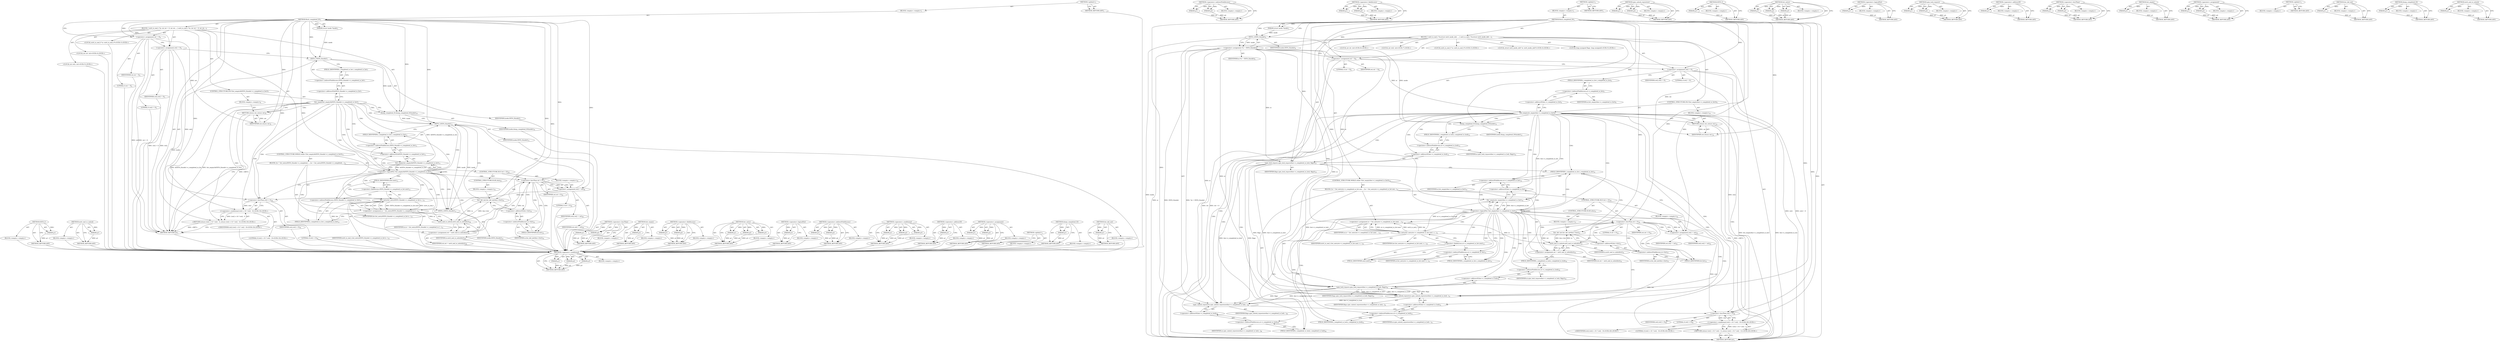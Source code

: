 digraph "ext4_end_io_nolock" {
vulnerable_117 [label=<(METHOD,EXT4_I)>];
vulnerable_118 [label=<(PARAM,p1)>];
vulnerable_119 [label=<(BLOCK,&lt;empty&gt;,&lt;empty&gt;)>];
vulnerable_120 [label=<(METHOD_RETURN,ANY)>];
vulnerable_140 [label=<(METHOD,ext4_end_io_nolock)>];
vulnerable_141 [label=<(PARAM,p1)>];
vulnerable_142 [label=<(BLOCK,&lt;empty&gt;,&lt;empty&gt;)>];
vulnerable_143 [label=<(METHOD_RETURN,ANY)>];
vulnerable_6 [label=<(METHOD,&lt;global&gt;)<SUB>1</SUB>>];
vulnerable_7 [label=<(BLOCK,&lt;empty&gt;,&lt;empty&gt;)<SUB>1</SUB>>];
vulnerable_8 [label=<(METHOD,flush_completed_IO)<SUB>1</SUB>>];
vulnerable_9 [label=<(PARAM,struct inode *inode)<SUB>1</SUB>>];
vulnerable_10 [label=<(BLOCK,{
 	ext4_io_end_t *io;
 	int ret = 0;
 	int ret...,{
 	ext4_io_end_t *io;
 	int ret = 0;
 	int ret...)<SUB>2</SUB>>];
vulnerable_11 [label="<(LOCAL,ext4_io_end_t* io: ext4_io_end_t*)<SUB>3</SUB>>"];
vulnerable_12 [label="<(LOCAL,int ret: int)<SUB>4</SUB>>"];
vulnerable_13 [label=<(&lt;operator&gt;.assignment,ret = 0)<SUB>4</SUB>>];
vulnerable_14 [label=<(IDENTIFIER,ret,ret = 0)<SUB>4</SUB>>];
vulnerable_15 [label=<(LITERAL,0,ret = 0)<SUB>4</SUB>>];
vulnerable_16 [label="<(LOCAL,int ret2: int)<SUB>5</SUB>>"];
vulnerable_17 [label=<(&lt;operator&gt;.assignment,ret2 = 0)<SUB>5</SUB>>];
vulnerable_18 [label=<(IDENTIFIER,ret2,ret2 = 0)<SUB>5</SUB>>];
vulnerable_19 [label=<(LITERAL,0,ret2 = 0)<SUB>5</SUB>>];
vulnerable_20 [label=<(CONTROL_STRUCTURE,IF,if (list_empty(&amp;EXT4_I(inode)-&gt;i_completed_io_list)))<SUB>7</SUB>>];
vulnerable_21 [label=<(list_empty,list_empty(&amp;EXT4_I(inode)-&gt;i_completed_io_list))<SUB>7</SUB>>];
vulnerable_22 [label=<(&lt;operator&gt;.addressOf,&amp;EXT4_I(inode)-&gt;i_completed_io_list)<SUB>7</SUB>>];
vulnerable_23 [label=<(&lt;operator&gt;.indirectFieldAccess,EXT4_I(inode)-&gt;i_completed_io_list)<SUB>7</SUB>>];
vulnerable_24 [label=<(EXT4_I,EXT4_I(inode))<SUB>7</SUB>>];
vulnerable_25 [label=<(IDENTIFIER,inode,EXT4_I(inode))<SUB>7</SUB>>];
vulnerable_26 [label=<(FIELD_IDENTIFIER,i_completed_io_list,i_completed_io_list)<SUB>7</SUB>>];
vulnerable_27 [label=<(BLOCK,&lt;empty&gt;,&lt;empty&gt;)<SUB>8</SUB>>];
vulnerable_28 [label=<(RETURN,return ret;,return ret;)<SUB>8</SUB>>];
vulnerable_29 [label=<(IDENTIFIER,ret,return ret;)<SUB>8</SUB>>];
vulnerable_30 [label=<(dump_completed_IO,dump_completed_IO(inode))<SUB>10</SUB>>];
vulnerable_31 [label=<(IDENTIFIER,inode,dump_completed_IO(inode))<SUB>10</SUB>>];
vulnerable_32 [label=<(CONTROL_STRUCTURE,WHILE,while (!list_empty(&amp;EXT4_I(inode)-&gt;i_completed_io_list)))<SUB>11</SUB>>];
vulnerable_33 [label=<(&lt;operator&gt;.logicalNot,!list_empty(&amp;EXT4_I(inode)-&gt;i_completed_io_list))<SUB>11</SUB>>];
vulnerable_34 [label=<(list_empty,list_empty(&amp;EXT4_I(inode)-&gt;i_completed_io_list))<SUB>11</SUB>>];
vulnerable_35 [label=<(&lt;operator&gt;.addressOf,&amp;EXT4_I(inode)-&gt;i_completed_io_list)<SUB>11</SUB>>];
vulnerable_36 [label=<(&lt;operator&gt;.indirectFieldAccess,EXT4_I(inode)-&gt;i_completed_io_list)<SUB>11</SUB>>];
vulnerable_37 [label=<(EXT4_I,EXT4_I(inode))<SUB>11</SUB>>];
vulnerable_38 [label=<(IDENTIFIER,inode,EXT4_I(inode))<SUB>11</SUB>>];
vulnerable_39 [label=<(FIELD_IDENTIFIER,i_completed_io_list,i_completed_io_list)<SUB>11</SUB>>];
vulnerable_40 [label=<(BLOCK,{
		io = list_entry(EXT4_I(inode)-&gt;i_completed_...,{
		io = list_entry(EXT4_I(inode)-&gt;i_completed_...)<SUB>11</SUB>>];
vulnerable_41 [label=<(&lt;operator&gt;.assignment,io = list_entry(EXT4_I(inode)-&gt;i_completed_io_l...)<SUB>12</SUB>>];
vulnerable_42 [label=<(IDENTIFIER,io,io = list_entry(EXT4_I(inode)-&gt;i_completed_io_l...)<SUB>12</SUB>>];
vulnerable_43 [label=<(list_entry,list_entry(EXT4_I(inode)-&gt;i_completed_io_list.n...)<SUB>12</SUB>>];
vulnerable_44 [label=<(&lt;operator&gt;.fieldAccess,EXT4_I(inode)-&gt;i_completed_io_list.next)<SUB>12</SUB>>];
vulnerable_45 [label=<(&lt;operator&gt;.indirectFieldAccess,EXT4_I(inode)-&gt;i_completed_io_list)<SUB>12</SUB>>];
vulnerable_46 [label=<(EXT4_I,EXT4_I(inode))<SUB>12</SUB>>];
vulnerable_47 [label=<(IDENTIFIER,inode,EXT4_I(inode))<SUB>12</SUB>>];
vulnerable_48 [label=<(FIELD_IDENTIFIER,i_completed_io_list,i_completed_io_list)<SUB>12</SUB>>];
vulnerable_49 [label=<(FIELD_IDENTIFIER,next,next)<SUB>12</SUB>>];
vulnerable_50 [label=<(IDENTIFIER,ext4_io_end_t,list_entry(EXT4_I(inode)-&gt;i_completed_io_list.n...)<SUB>13</SUB>>];
vulnerable_51 [label=<(IDENTIFIER,list,list_entry(EXT4_I(inode)-&gt;i_completed_io_list.n...)<SUB>13</SUB>>];
vulnerable_52 [label=<(&lt;operator&gt;.assignment,ret = ext4_end_io_nolock(io))<SUB>28</SUB>>];
vulnerable_53 [label=<(IDENTIFIER,ret,ret = ext4_end_io_nolock(io))<SUB>28</SUB>>];
vulnerable_54 [label=<(ext4_end_io_nolock,ext4_end_io_nolock(io))<SUB>28</SUB>>];
vulnerable_55 [label=<(IDENTIFIER,io,ext4_end_io_nolock(io))<SUB>28</SUB>>];
vulnerable_56 [label=<(CONTROL_STRUCTURE,IF,if (ret &lt; 0))<SUB>29</SUB>>];
vulnerable_57 [label=<(&lt;operator&gt;.lessThan,ret &lt; 0)<SUB>29</SUB>>];
vulnerable_58 [label=<(IDENTIFIER,ret,ret &lt; 0)<SUB>29</SUB>>];
vulnerable_59 [label=<(LITERAL,0,ret &lt; 0)<SUB>29</SUB>>];
vulnerable_60 [label=<(BLOCK,&lt;empty&gt;,&lt;empty&gt;)<SUB>30</SUB>>];
vulnerable_61 [label=<(&lt;operator&gt;.assignment,ret2 = ret)<SUB>30</SUB>>];
vulnerable_62 [label=<(IDENTIFIER,ret2,ret2 = ret)<SUB>30</SUB>>];
vulnerable_63 [label=<(IDENTIFIER,ret,ret2 = ret)<SUB>30</SUB>>];
vulnerable_64 [label=<(CONTROL_STRUCTURE,ELSE,else)<SUB>32</SUB>>];
vulnerable_65 [label=<(BLOCK,&lt;empty&gt;,&lt;empty&gt;)<SUB>32</SUB>>];
vulnerable_66 [label=<(list_del_init,list_del_init(&amp;io-&gt;list))<SUB>32</SUB>>];
vulnerable_67 [label=<(&lt;operator&gt;.addressOf,&amp;io-&gt;list)<SUB>32</SUB>>];
vulnerable_68 [label=<(&lt;operator&gt;.indirectFieldAccess,io-&gt;list)<SUB>32</SUB>>];
vulnerable_69 [label=<(IDENTIFIER,io,list_del_init(&amp;io-&gt;list))<SUB>32</SUB>>];
vulnerable_70 [label=<(FIELD_IDENTIFIER,list,list)<SUB>32</SUB>>];
vulnerable_71 [label="<(RETURN,return (ret2 &lt; 0) ? ret2 : 0;,return (ret2 &lt; 0) ? ret2 : 0;)<SUB>34</SUB>>"];
vulnerable_72 [label="<(&lt;operator&gt;.conditional,(ret2 &lt; 0) ? ret2 : 0)<SUB>34</SUB>>"];
vulnerable_73 [label=<(&lt;operator&gt;.lessThan,ret2 &lt; 0)<SUB>34</SUB>>];
vulnerable_74 [label=<(IDENTIFIER,ret2,ret2 &lt; 0)<SUB>34</SUB>>];
vulnerable_75 [label=<(LITERAL,0,ret2 &lt; 0)<SUB>34</SUB>>];
vulnerable_76 [label="<(IDENTIFIER,ret2,(ret2 &lt; 0) ? ret2 : 0)<SUB>34</SUB>>"];
vulnerable_77 [label="<(LITERAL,0,(ret2 &lt; 0) ? ret2 : 0)<SUB>34</SUB>>"];
vulnerable_78 [label=<(METHOD_RETURN,int)<SUB>1</SUB>>];
vulnerable_80 [label=<(METHOD_RETURN,ANY)<SUB>1</SUB>>];
vulnerable_144 [label=<(METHOD,&lt;operator&gt;.lessThan)>];
vulnerable_145 [label=<(PARAM,p1)>];
vulnerable_146 [label=<(PARAM,p2)>];
vulnerable_147 [label=<(BLOCK,&lt;empty&gt;,&lt;empty&gt;)>];
vulnerable_148 [label=<(METHOD_RETURN,ANY)>];
vulnerable_104 [label=<(METHOD,list_empty)>];
vulnerable_105 [label=<(PARAM,p1)>];
vulnerable_106 [label=<(BLOCK,&lt;empty&gt;,&lt;empty&gt;)>];
vulnerable_107 [label=<(METHOD_RETURN,ANY)>];
vulnerable_135 [label=<(METHOD,&lt;operator&gt;.fieldAccess)>];
vulnerable_136 [label=<(PARAM,p1)>];
vulnerable_137 [label=<(PARAM,p2)>];
vulnerable_138 [label=<(BLOCK,&lt;empty&gt;,&lt;empty&gt;)>];
vulnerable_139 [label=<(METHOD_RETURN,ANY)>];
vulnerable_129 [label=<(METHOD,list_entry)>];
vulnerable_130 [label=<(PARAM,p1)>];
vulnerable_131 [label=<(PARAM,p2)>];
vulnerable_132 [label=<(PARAM,p3)>];
vulnerable_133 [label=<(BLOCK,&lt;empty&gt;,&lt;empty&gt;)>];
vulnerable_134 [label=<(METHOD_RETURN,ANY)>];
vulnerable_125 [label=<(METHOD,&lt;operator&gt;.logicalNot)>];
vulnerable_126 [label=<(PARAM,p1)>];
vulnerable_127 [label=<(BLOCK,&lt;empty&gt;,&lt;empty&gt;)>];
vulnerable_128 [label=<(METHOD_RETURN,ANY)>];
vulnerable_112 [label=<(METHOD,&lt;operator&gt;.indirectFieldAccess)>];
vulnerable_113 [label=<(PARAM,p1)>];
vulnerable_114 [label=<(PARAM,p2)>];
vulnerable_115 [label=<(BLOCK,&lt;empty&gt;,&lt;empty&gt;)>];
vulnerable_116 [label=<(METHOD_RETURN,ANY)>];
vulnerable_153 [label=<(METHOD,&lt;operator&gt;.conditional)>];
vulnerable_154 [label=<(PARAM,p1)>];
vulnerable_155 [label=<(PARAM,p2)>];
vulnerable_156 [label=<(PARAM,p3)>];
vulnerable_157 [label=<(BLOCK,&lt;empty&gt;,&lt;empty&gt;)>];
vulnerable_158 [label=<(METHOD_RETURN,ANY)>];
vulnerable_108 [label=<(METHOD,&lt;operator&gt;.addressOf)>];
vulnerable_109 [label=<(PARAM,p1)>];
vulnerable_110 [label=<(BLOCK,&lt;empty&gt;,&lt;empty&gt;)>];
vulnerable_111 [label=<(METHOD_RETURN,ANY)>];
vulnerable_99 [label=<(METHOD,&lt;operator&gt;.assignment)>];
vulnerable_100 [label=<(PARAM,p1)>];
vulnerable_101 [label=<(PARAM,p2)>];
vulnerable_102 [label=<(BLOCK,&lt;empty&gt;,&lt;empty&gt;)>];
vulnerable_103 [label=<(METHOD_RETURN,ANY)>];
vulnerable_93 [label=<(METHOD,&lt;global&gt;)<SUB>1</SUB>>];
vulnerable_94 [label=<(BLOCK,&lt;empty&gt;,&lt;empty&gt;)>];
vulnerable_95 [label=<(METHOD_RETURN,ANY)>];
vulnerable_121 [label=<(METHOD,dump_completed_IO)>];
vulnerable_122 [label=<(PARAM,p1)>];
vulnerable_123 [label=<(BLOCK,&lt;empty&gt;,&lt;empty&gt;)>];
vulnerable_124 [label=<(METHOD_RETURN,ANY)>];
vulnerable_149 [label=<(METHOD,list_del_init)>];
vulnerable_150 [label=<(PARAM,p1)>];
vulnerable_151 [label=<(BLOCK,&lt;empty&gt;,&lt;empty&gt;)>];
vulnerable_152 [label=<(METHOD_RETURN,ANY)>];
fixed_194 [label=<(METHOD,&lt;operator&gt;.conditional)>];
fixed_195 [label=<(PARAM,p1)>];
fixed_196 [label=<(PARAM,p2)>];
fixed_197 [label=<(PARAM,p3)>];
fixed_198 [label=<(BLOCK,&lt;empty&gt;,&lt;empty&gt;)>];
fixed_199 [label=<(METHOD_RETURN,ANY)>];
fixed_147 [label=<(METHOD,&lt;operator&gt;.indirectFieldAccess)>];
fixed_148 [label=<(PARAM,p1)>];
fixed_149 [label=<(PARAM,p2)>];
fixed_150 [label=<(BLOCK,&lt;empty&gt;,&lt;empty&gt;)>];
fixed_151 [label=<(METHOD_RETURN,ANY)>];
fixed_171 [label=<(METHOD,&lt;operator&gt;.fieldAccess)>];
fixed_172 [label=<(PARAM,p1)>];
fixed_173 [label=<(PARAM,p2)>];
fixed_174 [label=<(BLOCK,&lt;empty&gt;,&lt;empty&gt;)>];
fixed_175 [label=<(METHOD_RETURN,ANY)>];
fixed_6 [label=<(METHOD,&lt;global&gt;)<SUB>1</SUB>>];
fixed_7 [label=<(BLOCK,&lt;empty&gt;,&lt;empty&gt;)<SUB>1</SUB>>];
fixed_8 [label=<(METHOD,flush_completed_IO)<SUB>1</SUB>>];
fixed_9 [label=<(PARAM,struct inode *inode)<SUB>1</SUB>>];
fixed_10 [label=<(BLOCK,{
 	ext4_io_end_t *io;
	struct ext4_inode_info ...,{
 	ext4_io_end_t *io;
	struct ext4_inode_info ...)<SUB>2</SUB>>];
fixed_11 [label="<(LOCAL,ext4_io_end_t* io: ext4_io_end_t*)<SUB>3</SUB>>"];
fixed_12 [label="<(LOCAL,struct ext4_inode_info* ei: ext4_inode_info*)<SUB>4</SUB>>"];
fixed_13 [label=<(&lt;operator&gt;.assignment,*ei = EXT4_I(inode))<SUB>4</SUB>>];
fixed_14 [label=<(IDENTIFIER,ei,*ei = EXT4_I(inode))<SUB>4</SUB>>];
fixed_15 [label=<(EXT4_I,EXT4_I(inode))<SUB>4</SUB>>];
fixed_16 [label=<(IDENTIFIER,inode,EXT4_I(inode))<SUB>4</SUB>>];
fixed_17 [label="<(LOCAL,long unsigned flags: long unsigned)<SUB>5</SUB>>"];
fixed_18 [label="<(LOCAL,int ret: int)<SUB>6</SUB>>"];
fixed_19 [label=<(&lt;operator&gt;.assignment,ret = 0)<SUB>6</SUB>>];
fixed_20 [label=<(IDENTIFIER,ret,ret = 0)<SUB>6</SUB>>];
fixed_21 [label=<(LITERAL,0,ret = 0)<SUB>6</SUB>>];
fixed_22 [label="<(LOCAL,int ret2: int)<SUB>7</SUB>>"];
fixed_23 [label=<(&lt;operator&gt;.assignment,ret2 = 0)<SUB>7</SUB>>];
fixed_24 [label=<(IDENTIFIER,ret2,ret2 = 0)<SUB>7</SUB>>];
fixed_25 [label=<(LITERAL,0,ret2 = 0)<SUB>7</SUB>>];
fixed_26 [label=<(CONTROL_STRUCTURE,IF,if (list_empty(&amp;ei-&gt;i_completed_io_list)))<SUB>9</SUB>>];
fixed_27 [label=<(list_empty,list_empty(&amp;ei-&gt;i_completed_io_list))<SUB>9</SUB>>];
fixed_28 [label=<(&lt;operator&gt;.addressOf,&amp;ei-&gt;i_completed_io_list)<SUB>9</SUB>>];
fixed_29 [label=<(&lt;operator&gt;.indirectFieldAccess,ei-&gt;i_completed_io_list)<SUB>9</SUB>>];
fixed_30 [label=<(IDENTIFIER,ei,list_empty(&amp;ei-&gt;i_completed_io_list))<SUB>9</SUB>>];
fixed_31 [label=<(FIELD_IDENTIFIER,i_completed_io_list,i_completed_io_list)<SUB>9</SUB>>];
fixed_32 [label=<(BLOCK,&lt;empty&gt;,&lt;empty&gt;)<SUB>10</SUB>>];
fixed_33 [label=<(RETURN,return ret;,return ret;)<SUB>10</SUB>>];
fixed_34 [label=<(IDENTIFIER,ret,return ret;)<SUB>10</SUB>>];
fixed_35 [label=<(dump_completed_IO,dump_completed_IO(inode))<SUB>12</SUB>>];
fixed_36 [label=<(IDENTIFIER,inode,dump_completed_IO(inode))<SUB>12</SUB>>];
fixed_37 [label=<(spin_lock_irqsave,spin_lock_irqsave(&amp;ei-&gt;i_completed_io_lock, flags))<SUB>13</SUB>>];
fixed_38 [label=<(&lt;operator&gt;.addressOf,&amp;ei-&gt;i_completed_io_lock)<SUB>13</SUB>>];
fixed_39 [label=<(&lt;operator&gt;.indirectFieldAccess,ei-&gt;i_completed_io_lock)<SUB>13</SUB>>];
fixed_40 [label=<(IDENTIFIER,ei,spin_lock_irqsave(&amp;ei-&gt;i_completed_io_lock, flags))<SUB>13</SUB>>];
fixed_41 [label=<(FIELD_IDENTIFIER,i_completed_io_lock,i_completed_io_lock)<SUB>13</SUB>>];
fixed_42 [label=<(IDENTIFIER,flags,spin_lock_irqsave(&amp;ei-&gt;i_completed_io_lock, flags))<SUB>13</SUB>>];
fixed_43 [label=<(CONTROL_STRUCTURE,WHILE,while (!list_empty(&amp;ei-&gt;i_completed_io_list)))<SUB>14</SUB>>];
fixed_44 [label=<(&lt;operator&gt;.logicalNot,!list_empty(&amp;ei-&gt;i_completed_io_list))<SUB>14</SUB>>];
fixed_45 [label=<(list_empty,list_empty(&amp;ei-&gt;i_completed_io_list))<SUB>14</SUB>>];
fixed_46 [label=<(&lt;operator&gt;.addressOf,&amp;ei-&gt;i_completed_io_list)<SUB>14</SUB>>];
fixed_47 [label=<(&lt;operator&gt;.indirectFieldAccess,ei-&gt;i_completed_io_list)<SUB>14</SUB>>];
fixed_48 [label=<(IDENTIFIER,ei,list_empty(&amp;ei-&gt;i_completed_io_list))<SUB>14</SUB>>];
fixed_49 [label=<(FIELD_IDENTIFIER,i_completed_io_list,i_completed_io_list)<SUB>14</SUB>>];
fixed_50 [label=<(BLOCK,{
		io = list_entry(ei-&gt;i_completed_io_list.nex...,{
		io = list_entry(ei-&gt;i_completed_io_list.nex...)<SUB>14</SUB>>];
fixed_51 [label=<(&lt;operator&gt;.assignment,io = list_entry(ei-&gt;i_completed_io_list.next,
 ...)<SUB>15</SUB>>];
fixed_52 [label=<(IDENTIFIER,io,io = list_entry(ei-&gt;i_completed_io_list.next,
 ...)<SUB>15</SUB>>];
fixed_53 [label=<(list_entry,list_entry(ei-&gt;i_completed_io_list.next,
 				e...)<SUB>15</SUB>>];
fixed_54 [label=<(&lt;operator&gt;.fieldAccess,ei-&gt;i_completed_io_list.next)<SUB>15</SUB>>];
fixed_55 [label=<(&lt;operator&gt;.indirectFieldAccess,ei-&gt;i_completed_io_list)<SUB>15</SUB>>];
fixed_56 [label=<(IDENTIFIER,ei,list_entry(ei-&gt;i_completed_io_list.next,
 				e...)<SUB>15</SUB>>];
fixed_57 [label=<(FIELD_IDENTIFIER,i_completed_io_list,i_completed_io_list)<SUB>15</SUB>>];
fixed_58 [label=<(FIELD_IDENTIFIER,next,next)<SUB>15</SUB>>];
fixed_59 [label=<(IDENTIFIER,ext4_io_end_t,list_entry(ei-&gt;i_completed_io_list.next,
 				e...)<SUB>16</SUB>>];
fixed_60 [label=<(IDENTIFIER,list,list_entry(ei-&gt;i_completed_io_list.next,
 				e...)<SUB>16</SUB>>];
fixed_61 [label=<(spin_unlock_irqrestore,spin_unlock_irqrestore(&amp;ei-&gt;i_completed_io_lock...)<SUB>31</SUB>>];
fixed_62 [label=<(&lt;operator&gt;.addressOf,&amp;ei-&gt;i_completed_io_lock)<SUB>31</SUB>>];
fixed_63 [label=<(&lt;operator&gt;.indirectFieldAccess,ei-&gt;i_completed_io_lock)<SUB>31</SUB>>];
fixed_64 [label=<(IDENTIFIER,ei,spin_unlock_irqrestore(&amp;ei-&gt;i_completed_io_lock...)<SUB>31</SUB>>];
fixed_65 [label=<(FIELD_IDENTIFIER,i_completed_io_lock,i_completed_io_lock)<SUB>31</SUB>>];
fixed_66 [label=<(IDENTIFIER,flags,spin_unlock_irqrestore(&amp;ei-&gt;i_completed_io_lock...)<SUB>31</SUB>>];
fixed_67 [label=<(&lt;operator&gt;.assignment,ret = ext4_end_io_nolock(io))<SUB>32</SUB>>];
fixed_68 [label=<(IDENTIFIER,ret,ret = ext4_end_io_nolock(io))<SUB>32</SUB>>];
fixed_69 [label=<(ext4_end_io_nolock,ext4_end_io_nolock(io))<SUB>32</SUB>>];
fixed_70 [label=<(IDENTIFIER,io,ext4_end_io_nolock(io))<SUB>32</SUB>>];
fixed_71 [label=<(spin_lock_irqsave,spin_lock_irqsave(&amp;ei-&gt;i_completed_io_lock, flags))<SUB>33</SUB>>];
fixed_72 [label=<(&lt;operator&gt;.addressOf,&amp;ei-&gt;i_completed_io_lock)<SUB>33</SUB>>];
fixed_73 [label=<(&lt;operator&gt;.indirectFieldAccess,ei-&gt;i_completed_io_lock)<SUB>33</SUB>>];
fixed_74 [label=<(IDENTIFIER,ei,spin_lock_irqsave(&amp;ei-&gt;i_completed_io_lock, flags))<SUB>33</SUB>>];
fixed_75 [label=<(FIELD_IDENTIFIER,i_completed_io_lock,i_completed_io_lock)<SUB>33</SUB>>];
fixed_76 [label=<(IDENTIFIER,flags,spin_lock_irqsave(&amp;ei-&gt;i_completed_io_lock, flags))<SUB>33</SUB>>];
fixed_77 [label=<(CONTROL_STRUCTURE,IF,if (ret &lt; 0))<SUB>34</SUB>>];
fixed_78 [label=<(&lt;operator&gt;.lessThan,ret &lt; 0)<SUB>34</SUB>>];
fixed_79 [label=<(IDENTIFIER,ret,ret &lt; 0)<SUB>34</SUB>>];
fixed_80 [label=<(LITERAL,0,ret &lt; 0)<SUB>34</SUB>>];
fixed_81 [label=<(BLOCK,&lt;empty&gt;,&lt;empty&gt;)<SUB>35</SUB>>];
fixed_82 [label=<(&lt;operator&gt;.assignment,ret2 = ret)<SUB>35</SUB>>];
fixed_83 [label=<(IDENTIFIER,ret2,ret2 = ret)<SUB>35</SUB>>];
fixed_84 [label=<(IDENTIFIER,ret,ret2 = ret)<SUB>35</SUB>>];
fixed_85 [label=<(CONTROL_STRUCTURE,ELSE,else)<SUB>37</SUB>>];
fixed_86 [label=<(BLOCK,&lt;empty&gt;,&lt;empty&gt;)<SUB>37</SUB>>];
fixed_87 [label=<(list_del_init,list_del_init(&amp;io-&gt;list))<SUB>37</SUB>>];
fixed_88 [label=<(&lt;operator&gt;.addressOf,&amp;io-&gt;list)<SUB>37</SUB>>];
fixed_89 [label=<(&lt;operator&gt;.indirectFieldAccess,io-&gt;list)<SUB>37</SUB>>];
fixed_90 [label=<(IDENTIFIER,io,list_del_init(&amp;io-&gt;list))<SUB>37</SUB>>];
fixed_91 [label=<(FIELD_IDENTIFIER,list,list)<SUB>37</SUB>>];
fixed_92 [label=<(spin_unlock_irqrestore,spin_unlock_irqrestore(&amp;ei-&gt;i_completed_io_lock...)<SUB>39</SUB>>];
fixed_93 [label=<(&lt;operator&gt;.addressOf,&amp;ei-&gt;i_completed_io_lock)<SUB>39</SUB>>];
fixed_94 [label=<(&lt;operator&gt;.indirectFieldAccess,ei-&gt;i_completed_io_lock)<SUB>39</SUB>>];
fixed_95 [label=<(IDENTIFIER,ei,spin_unlock_irqrestore(&amp;ei-&gt;i_completed_io_lock...)<SUB>39</SUB>>];
fixed_96 [label=<(FIELD_IDENTIFIER,i_completed_io_lock,i_completed_io_lock)<SUB>39</SUB>>];
fixed_97 [label=<(IDENTIFIER,flags,spin_unlock_irqrestore(&amp;ei-&gt;i_completed_io_lock...)<SUB>39</SUB>>];
fixed_98 [label="<(RETURN,return (ret2 &lt; 0) ? ret2 : 0;,return (ret2 &lt; 0) ? ret2 : 0;)<SUB>40</SUB>>"];
fixed_99 [label="<(&lt;operator&gt;.conditional,(ret2 &lt; 0) ? ret2 : 0)<SUB>40</SUB>>"];
fixed_100 [label=<(&lt;operator&gt;.lessThan,ret2 &lt; 0)<SUB>40</SUB>>];
fixed_101 [label=<(IDENTIFIER,ret2,ret2 &lt; 0)<SUB>40</SUB>>];
fixed_102 [label=<(LITERAL,0,ret2 &lt; 0)<SUB>40</SUB>>];
fixed_103 [label="<(IDENTIFIER,ret2,(ret2 &lt; 0) ? ret2 : 0)<SUB>40</SUB>>"];
fixed_104 [label="<(LITERAL,0,(ret2 &lt; 0) ? ret2 : 0)<SUB>40</SUB>>"];
fixed_105 [label=<(METHOD_RETURN,int)<SUB>1</SUB>>];
fixed_107 [label=<(METHOD_RETURN,ANY)<SUB>1</SUB>>];
fixed_176 [label=<(METHOD,spin_unlock_irqrestore)>];
fixed_177 [label=<(PARAM,p1)>];
fixed_178 [label=<(PARAM,p2)>];
fixed_179 [label=<(BLOCK,&lt;empty&gt;,&lt;empty&gt;)>];
fixed_180 [label=<(METHOD_RETURN,ANY)>];
fixed_135 [label=<(METHOD,EXT4_I)>];
fixed_136 [label=<(PARAM,p1)>];
fixed_137 [label=<(BLOCK,&lt;empty&gt;,&lt;empty&gt;)>];
fixed_138 [label=<(METHOD_RETURN,ANY)>];
fixed_165 [label=<(METHOD,list_entry)>];
fixed_166 [label=<(PARAM,p1)>];
fixed_167 [label=<(PARAM,p2)>];
fixed_168 [label=<(PARAM,p3)>];
fixed_169 [label=<(BLOCK,&lt;empty&gt;,&lt;empty&gt;)>];
fixed_170 [label=<(METHOD_RETURN,ANY)>];
fixed_161 [label=<(METHOD,&lt;operator&gt;.logicalNot)>];
fixed_162 [label=<(PARAM,p1)>];
fixed_163 [label=<(BLOCK,&lt;empty&gt;,&lt;empty&gt;)>];
fixed_164 [label=<(METHOD_RETURN,ANY)>];
fixed_156 [label=<(METHOD,spin_lock_irqsave)>];
fixed_157 [label=<(PARAM,p1)>];
fixed_158 [label=<(PARAM,p2)>];
fixed_159 [label=<(BLOCK,&lt;empty&gt;,&lt;empty&gt;)>];
fixed_160 [label=<(METHOD_RETURN,ANY)>];
fixed_143 [label=<(METHOD,&lt;operator&gt;.addressOf)>];
fixed_144 [label=<(PARAM,p1)>];
fixed_145 [label=<(BLOCK,&lt;empty&gt;,&lt;empty&gt;)>];
fixed_146 [label=<(METHOD_RETURN,ANY)>];
fixed_185 [label=<(METHOD,&lt;operator&gt;.lessThan)>];
fixed_186 [label=<(PARAM,p1)>];
fixed_187 [label=<(PARAM,p2)>];
fixed_188 [label=<(BLOCK,&lt;empty&gt;,&lt;empty&gt;)>];
fixed_189 [label=<(METHOD_RETURN,ANY)>];
fixed_139 [label=<(METHOD,list_empty)>];
fixed_140 [label=<(PARAM,p1)>];
fixed_141 [label=<(BLOCK,&lt;empty&gt;,&lt;empty&gt;)>];
fixed_142 [label=<(METHOD_RETURN,ANY)>];
fixed_130 [label=<(METHOD,&lt;operator&gt;.assignment)>];
fixed_131 [label=<(PARAM,p1)>];
fixed_132 [label=<(PARAM,p2)>];
fixed_133 [label=<(BLOCK,&lt;empty&gt;,&lt;empty&gt;)>];
fixed_134 [label=<(METHOD_RETURN,ANY)>];
fixed_124 [label=<(METHOD,&lt;global&gt;)<SUB>1</SUB>>];
fixed_125 [label=<(BLOCK,&lt;empty&gt;,&lt;empty&gt;)>];
fixed_126 [label=<(METHOD_RETURN,ANY)>];
fixed_190 [label=<(METHOD,list_del_init)>];
fixed_191 [label=<(PARAM,p1)>];
fixed_192 [label=<(BLOCK,&lt;empty&gt;,&lt;empty&gt;)>];
fixed_193 [label=<(METHOD_RETURN,ANY)>];
fixed_152 [label=<(METHOD,dump_completed_IO)>];
fixed_153 [label=<(PARAM,p1)>];
fixed_154 [label=<(BLOCK,&lt;empty&gt;,&lt;empty&gt;)>];
fixed_155 [label=<(METHOD_RETURN,ANY)>];
fixed_181 [label=<(METHOD,ext4_end_io_nolock)>];
fixed_182 [label=<(PARAM,p1)>];
fixed_183 [label=<(BLOCK,&lt;empty&gt;,&lt;empty&gt;)>];
fixed_184 [label=<(METHOD_RETURN,ANY)>];
vulnerable_117 -> vulnerable_118  [key=0, label="AST: "];
vulnerable_117 -> vulnerable_118  [key=1, label="DDG: "];
vulnerable_117 -> vulnerable_119  [key=0, label="AST: "];
vulnerable_117 -> vulnerable_120  [key=0, label="AST: "];
vulnerable_117 -> vulnerable_120  [key=1, label="CFG: "];
vulnerable_118 -> vulnerable_120  [key=0, label="DDG: p1"];
vulnerable_119 -> fixed_194  [key=0];
vulnerable_120 -> fixed_194  [key=0];
vulnerable_140 -> vulnerable_141  [key=0, label="AST: "];
vulnerable_140 -> vulnerable_141  [key=1, label="DDG: "];
vulnerable_140 -> vulnerable_142  [key=0, label="AST: "];
vulnerable_140 -> vulnerable_143  [key=0, label="AST: "];
vulnerable_140 -> vulnerable_143  [key=1, label="CFG: "];
vulnerable_141 -> vulnerable_143  [key=0, label="DDG: p1"];
vulnerable_142 -> fixed_194  [key=0];
vulnerable_143 -> fixed_194  [key=0];
vulnerable_6 -> vulnerable_7  [key=0, label="AST: "];
vulnerable_6 -> vulnerable_80  [key=0, label="AST: "];
vulnerable_6 -> vulnerable_80  [key=1, label="CFG: "];
vulnerable_7 -> vulnerable_8  [key=0, label="AST: "];
vulnerable_8 -> vulnerable_9  [key=0, label="AST: "];
vulnerable_8 -> vulnerable_9  [key=1, label="DDG: "];
vulnerable_8 -> vulnerable_10  [key=0, label="AST: "];
vulnerable_8 -> vulnerable_78  [key=0, label="AST: "];
vulnerable_8 -> vulnerable_13  [key=0, label="CFG: "];
vulnerable_8 -> vulnerable_13  [key=1, label="DDG: "];
vulnerable_8 -> vulnerable_17  [key=0, label="DDG: "];
vulnerable_8 -> vulnerable_30  [key=0, label="DDG: "];
vulnerable_8 -> vulnerable_72  [key=0, label="DDG: "];
vulnerable_8 -> vulnerable_29  [key=0, label="DDG: "];
vulnerable_8 -> vulnerable_73  [key=0, label="DDG: "];
vulnerable_8 -> vulnerable_43  [key=0, label="DDG: "];
vulnerable_8 -> vulnerable_54  [key=0, label="DDG: "];
vulnerable_8 -> vulnerable_57  [key=0, label="DDG: "];
vulnerable_8 -> vulnerable_61  [key=0, label="DDG: "];
vulnerable_8 -> vulnerable_24  [key=0, label="DDG: "];
vulnerable_8 -> vulnerable_37  [key=0, label="DDG: "];
vulnerable_8 -> vulnerable_46  [key=0, label="DDG: "];
vulnerable_9 -> vulnerable_24  [key=0, label="DDG: inode"];
vulnerable_10 -> vulnerable_11  [key=0, label="AST: "];
vulnerable_10 -> vulnerable_12  [key=0, label="AST: "];
vulnerable_10 -> vulnerable_13  [key=0, label="AST: "];
vulnerable_10 -> vulnerable_16  [key=0, label="AST: "];
vulnerable_10 -> vulnerable_17  [key=0, label="AST: "];
vulnerable_10 -> vulnerable_20  [key=0, label="AST: "];
vulnerable_10 -> vulnerable_30  [key=0, label="AST: "];
vulnerable_10 -> vulnerable_32  [key=0, label="AST: "];
vulnerable_10 -> vulnerable_71  [key=0, label="AST: "];
vulnerable_11 -> fixed_194  [key=0];
vulnerable_12 -> fixed_194  [key=0];
vulnerable_13 -> vulnerable_14  [key=0, label="AST: "];
vulnerable_13 -> vulnerable_15  [key=0, label="AST: "];
vulnerable_13 -> vulnerable_17  [key=0, label="CFG: "];
vulnerable_13 -> vulnerable_78  [key=0, label="DDG: ret"];
vulnerable_13 -> vulnerable_78  [key=1, label="DDG: ret = 0"];
vulnerable_13 -> vulnerable_29  [key=0, label="DDG: ret"];
vulnerable_14 -> fixed_194  [key=0];
vulnerable_15 -> fixed_194  [key=0];
vulnerable_16 -> fixed_194  [key=0];
vulnerable_17 -> vulnerable_18  [key=0, label="AST: "];
vulnerable_17 -> vulnerable_19  [key=0, label="AST: "];
vulnerable_17 -> vulnerable_24  [key=0, label="CFG: "];
vulnerable_17 -> vulnerable_78  [key=0, label="DDG: ret2"];
vulnerable_17 -> vulnerable_78  [key=1, label="DDG: ret2 = 0"];
vulnerable_17 -> vulnerable_73  [key=0, label="DDG: ret2"];
vulnerable_18 -> fixed_194  [key=0];
vulnerable_19 -> fixed_194  [key=0];
vulnerable_20 -> vulnerable_21  [key=0, label="AST: "];
vulnerable_20 -> vulnerable_27  [key=0, label="AST: "];
vulnerable_21 -> vulnerable_22  [key=0, label="AST: "];
vulnerable_21 -> vulnerable_28  [key=0, label="CFG: "];
vulnerable_21 -> vulnerable_28  [key=1, label="CDG: "];
vulnerable_21 -> vulnerable_30  [key=0, label="CFG: "];
vulnerable_21 -> vulnerable_30  [key=1, label="CDG: "];
vulnerable_21 -> vulnerable_78  [key=0, label="DDG: &amp;EXT4_I(inode)-&gt;i_completed_io_list"];
vulnerable_21 -> vulnerable_78  [key=1, label="DDG: list_empty(&amp;EXT4_I(inode)-&gt;i_completed_io_list)"];
vulnerable_21 -> vulnerable_34  [key=0, label="DDG: &amp;EXT4_I(inode)-&gt;i_completed_io_list"];
vulnerable_21 -> vulnerable_34  [key=1, label="CDG: "];
vulnerable_21 -> vulnerable_33  [key=0, label="CDG: "];
vulnerable_21 -> vulnerable_73  [key=0, label="CDG: "];
vulnerable_21 -> vulnerable_71  [key=0, label="CDG: "];
vulnerable_21 -> vulnerable_36  [key=0, label="CDG: "];
vulnerable_21 -> vulnerable_37  [key=0, label="CDG: "];
vulnerable_21 -> vulnerable_72  [key=0, label="CDG: "];
vulnerable_21 -> vulnerable_35  [key=0, label="CDG: "];
vulnerable_21 -> vulnerable_39  [key=0, label="CDG: "];
vulnerable_22 -> vulnerable_23  [key=0, label="AST: "];
vulnerable_22 -> vulnerable_21  [key=0, label="CFG: "];
vulnerable_23 -> vulnerable_24  [key=0, label="AST: "];
vulnerable_23 -> vulnerable_26  [key=0, label="AST: "];
vulnerable_23 -> vulnerable_22  [key=0, label="CFG: "];
vulnerable_24 -> vulnerable_25  [key=0, label="AST: "];
vulnerable_24 -> vulnerable_26  [key=0, label="CFG: "];
vulnerable_24 -> vulnerable_78  [key=0, label="DDG: inode"];
vulnerable_24 -> vulnerable_30  [key=0, label="DDG: inode"];
vulnerable_25 -> fixed_194  [key=0];
vulnerable_26 -> vulnerable_23  [key=0, label="CFG: "];
vulnerable_27 -> vulnerable_28  [key=0, label="AST: "];
vulnerable_28 -> vulnerable_29  [key=0, label="AST: "];
vulnerable_28 -> vulnerable_78  [key=0, label="CFG: "];
vulnerable_28 -> vulnerable_78  [key=1, label="DDG: &lt;RET&gt;"];
vulnerable_29 -> vulnerable_28  [key=0, label="DDG: ret"];
vulnerable_30 -> vulnerable_31  [key=0, label="AST: "];
vulnerable_30 -> vulnerable_37  [key=0, label="CFG: "];
vulnerable_30 -> vulnerable_37  [key=1, label="DDG: inode"];
vulnerable_31 -> fixed_194  [key=0];
vulnerable_32 -> vulnerable_33  [key=0, label="AST: "];
vulnerable_32 -> vulnerable_40  [key=0, label="AST: "];
vulnerable_33 -> vulnerable_34  [key=0, label="AST: "];
vulnerable_33 -> vulnerable_34  [key=1, label="CDG: "];
vulnerable_33 -> vulnerable_46  [key=0, label="CFG: "];
vulnerable_33 -> vulnerable_46  [key=1, label="CDG: "];
vulnerable_33 -> vulnerable_73  [key=0, label="CFG: "];
vulnerable_33 -> vulnerable_48  [key=0, label="CDG: "];
vulnerable_33 -> vulnerable_49  [key=0, label="CDG: "];
vulnerable_33 -> vulnerable_33  [key=0, label="CDG: "];
vulnerable_33 -> vulnerable_57  [key=0, label="CDG: "];
vulnerable_33 -> vulnerable_36  [key=0, label="CDG: "];
vulnerable_33 -> vulnerable_52  [key=0, label="CDG: "];
vulnerable_33 -> vulnerable_37  [key=0, label="CDG: "];
vulnerable_33 -> vulnerable_41  [key=0, label="CDG: "];
vulnerable_33 -> vulnerable_45  [key=0, label="CDG: "];
vulnerable_33 -> vulnerable_44  [key=0, label="CDG: "];
vulnerable_33 -> vulnerable_35  [key=0, label="CDG: "];
vulnerable_33 -> vulnerable_54  [key=0, label="CDG: "];
vulnerable_33 -> vulnerable_39  [key=0, label="CDG: "];
vulnerable_33 -> vulnerable_43  [key=0, label="CDG: "];
vulnerable_34 -> vulnerable_35  [key=0, label="AST: "];
vulnerable_34 -> vulnerable_33  [key=0, label="CFG: "];
vulnerable_34 -> vulnerable_33  [key=1, label="DDG: &amp;EXT4_I(inode)-&gt;i_completed_io_list"];
vulnerable_35 -> vulnerable_36  [key=0, label="AST: "];
vulnerable_35 -> vulnerable_34  [key=0, label="CFG: "];
vulnerable_36 -> vulnerable_37  [key=0, label="AST: "];
vulnerable_36 -> vulnerable_39  [key=0, label="AST: "];
vulnerable_36 -> vulnerable_35  [key=0, label="CFG: "];
vulnerable_37 -> vulnerable_38  [key=0, label="AST: "];
vulnerable_37 -> vulnerable_39  [key=0, label="CFG: "];
vulnerable_37 -> vulnerable_46  [key=0, label="DDG: inode"];
vulnerable_38 -> fixed_194  [key=0];
vulnerable_39 -> vulnerable_36  [key=0, label="CFG: "];
vulnerable_40 -> vulnerable_41  [key=0, label="AST: "];
vulnerable_40 -> vulnerable_52  [key=0, label="AST: "];
vulnerable_40 -> vulnerable_56  [key=0, label="AST: "];
vulnerable_41 -> vulnerable_42  [key=0, label="AST: "];
vulnerable_41 -> vulnerable_43  [key=0, label="AST: "];
vulnerable_41 -> vulnerable_54  [key=0, label="CFG: "];
vulnerable_41 -> vulnerable_54  [key=1, label="DDG: io"];
vulnerable_42 -> fixed_194  [key=0];
vulnerable_43 -> vulnerable_44  [key=0, label="AST: "];
vulnerable_43 -> vulnerable_50  [key=0, label="AST: "];
vulnerable_43 -> vulnerable_51  [key=0, label="AST: "];
vulnerable_43 -> vulnerable_41  [key=0, label="CFG: "];
vulnerable_43 -> vulnerable_41  [key=1, label="DDG: EXT4_I(inode)-&gt;i_completed_io_list.next"];
vulnerable_43 -> vulnerable_41  [key=2, label="DDG: ext4_io_end_t"];
vulnerable_43 -> vulnerable_41  [key=3, label="DDG: list"];
vulnerable_43 -> vulnerable_78  [key=0, label="DDG: list"];
vulnerable_44 -> vulnerable_45  [key=0, label="AST: "];
vulnerable_44 -> vulnerable_49  [key=0, label="AST: "];
vulnerable_44 -> vulnerable_43  [key=0, label="CFG: "];
vulnerable_45 -> vulnerable_46  [key=0, label="AST: "];
vulnerable_45 -> vulnerable_48  [key=0, label="AST: "];
vulnerable_45 -> vulnerable_49  [key=0, label="CFG: "];
vulnerable_46 -> vulnerable_47  [key=0, label="AST: "];
vulnerable_46 -> vulnerable_48  [key=0, label="CFG: "];
vulnerable_46 -> vulnerable_37  [key=0, label="DDG: inode"];
vulnerable_47 -> fixed_194  [key=0];
vulnerable_48 -> vulnerable_45  [key=0, label="CFG: "];
vulnerable_49 -> vulnerable_44  [key=0, label="CFG: "];
vulnerable_50 -> fixed_194  [key=0];
vulnerable_51 -> fixed_194  [key=0];
vulnerable_52 -> vulnerable_53  [key=0, label="AST: "];
vulnerable_52 -> vulnerable_54  [key=0, label="AST: "];
vulnerable_52 -> vulnerable_57  [key=0, label="CFG: "];
vulnerable_52 -> vulnerable_57  [key=1, label="DDG: ret"];
vulnerable_53 -> fixed_194  [key=0];
vulnerable_54 -> vulnerable_55  [key=0, label="AST: "];
vulnerable_54 -> vulnerable_52  [key=0, label="CFG: "];
vulnerable_54 -> vulnerable_52  [key=1, label="DDG: io"];
vulnerable_54 -> vulnerable_66  [key=0, label="DDG: io"];
vulnerable_55 -> fixed_194  [key=0];
vulnerable_56 -> vulnerable_57  [key=0, label="AST: "];
vulnerable_56 -> vulnerable_60  [key=0, label="AST: "];
vulnerable_56 -> vulnerable_64  [key=0, label="AST: "];
vulnerable_57 -> vulnerable_58  [key=0, label="AST: "];
vulnerable_57 -> vulnerable_59  [key=0, label="AST: "];
vulnerable_57 -> vulnerable_61  [key=0, label="CFG: "];
vulnerable_57 -> vulnerable_61  [key=1, label="DDG: ret"];
vulnerable_57 -> vulnerable_61  [key=2, label="CDG: "];
vulnerable_57 -> vulnerable_70  [key=0, label="CFG: "];
vulnerable_57 -> vulnerable_70  [key=1, label="CDG: "];
vulnerable_57 -> vulnerable_68  [key=0, label="CDG: "];
vulnerable_57 -> vulnerable_66  [key=0, label="CDG: "];
vulnerable_57 -> vulnerable_67  [key=0, label="CDG: "];
vulnerable_58 -> fixed_194  [key=0];
vulnerable_59 -> fixed_194  [key=0];
vulnerable_60 -> vulnerable_61  [key=0, label="AST: "];
vulnerable_61 -> vulnerable_62  [key=0, label="AST: "];
vulnerable_61 -> vulnerable_63  [key=0, label="AST: "];
vulnerable_61 -> vulnerable_37  [key=0, label="CFG: "];
vulnerable_61 -> vulnerable_73  [key=0, label="DDG: ret2"];
vulnerable_62 -> fixed_194  [key=0];
vulnerable_63 -> fixed_194  [key=0];
vulnerable_64 -> vulnerable_65  [key=0, label="AST: "];
vulnerable_65 -> vulnerable_66  [key=0, label="AST: "];
vulnerable_66 -> vulnerable_67  [key=0, label="AST: "];
vulnerable_66 -> vulnerable_37  [key=0, label="CFG: "];
vulnerable_66 -> vulnerable_54  [key=0, label="DDG: &amp;io-&gt;list"];
vulnerable_67 -> vulnerable_68  [key=0, label="AST: "];
vulnerable_67 -> vulnerable_66  [key=0, label="CFG: "];
vulnerable_68 -> vulnerable_69  [key=0, label="AST: "];
vulnerable_68 -> vulnerable_70  [key=0, label="AST: "];
vulnerable_68 -> vulnerable_67  [key=0, label="CFG: "];
vulnerable_69 -> fixed_194  [key=0];
vulnerable_70 -> vulnerable_68  [key=0, label="CFG: "];
vulnerable_71 -> vulnerable_72  [key=0, label="AST: "];
vulnerable_71 -> vulnerable_78  [key=0, label="CFG: "];
vulnerable_71 -> vulnerable_78  [key=1, label="DDG: &lt;RET&gt;"];
vulnerable_72 -> vulnerable_73  [key=0, label="AST: "];
vulnerable_72 -> vulnerable_76  [key=0, label="AST: "];
vulnerable_72 -> vulnerable_77  [key=0, label="AST: "];
vulnerable_72 -> vulnerable_71  [key=0, label="CFG: "];
vulnerable_72 -> vulnerable_71  [key=1, label="DDG: (ret2 &lt; 0) ? ret2 : 0"];
vulnerable_73 -> vulnerable_74  [key=0, label="AST: "];
vulnerable_73 -> vulnerable_75  [key=0, label="AST: "];
vulnerable_73 -> vulnerable_72  [key=0, label="CFG: "];
vulnerable_73 -> vulnerable_72  [key=1, label="DDG: ret2"];
vulnerable_74 -> fixed_194  [key=0];
vulnerable_75 -> fixed_194  [key=0];
vulnerable_76 -> fixed_194  [key=0];
vulnerable_77 -> fixed_194  [key=0];
vulnerable_78 -> fixed_194  [key=0];
vulnerable_80 -> fixed_194  [key=0];
vulnerable_144 -> vulnerable_145  [key=0, label="AST: "];
vulnerable_144 -> vulnerable_145  [key=1, label="DDG: "];
vulnerable_144 -> vulnerable_147  [key=0, label="AST: "];
vulnerable_144 -> vulnerable_146  [key=0, label="AST: "];
vulnerable_144 -> vulnerable_146  [key=1, label="DDG: "];
vulnerable_144 -> vulnerable_148  [key=0, label="AST: "];
vulnerable_144 -> vulnerable_148  [key=1, label="CFG: "];
vulnerable_145 -> vulnerable_148  [key=0, label="DDG: p1"];
vulnerable_146 -> vulnerable_148  [key=0, label="DDG: p2"];
vulnerable_147 -> fixed_194  [key=0];
vulnerable_148 -> fixed_194  [key=0];
vulnerable_104 -> vulnerable_105  [key=0, label="AST: "];
vulnerable_104 -> vulnerable_105  [key=1, label="DDG: "];
vulnerable_104 -> vulnerable_106  [key=0, label="AST: "];
vulnerable_104 -> vulnerable_107  [key=0, label="AST: "];
vulnerable_104 -> vulnerable_107  [key=1, label="CFG: "];
vulnerable_105 -> vulnerable_107  [key=0, label="DDG: p1"];
vulnerable_106 -> fixed_194  [key=0];
vulnerable_107 -> fixed_194  [key=0];
vulnerable_135 -> vulnerable_136  [key=0, label="AST: "];
vulnerable_135 -> vulnerable_136  [key=1, label="DDG: "];
vulnerable_135 -> vulnerable_138  [key=0, label="AST: "];
vulnerable_135 -> vulnerable_137  [key=0, label="AST: "];
vulnerable_135 -> vulnerable_137  [key=1, label="DDG: "];
vulnerable_135 -> vulnerable_139  [key=0, label="AST: "];
vulnerable_135 -> vulnerable_139  [key=1, label="CFG: "];
vulnerable_136 -> vulnerable_139  [key=0, label="DDG: p1"];
vulnerable_137 -> vulnerable_139  [key=0, label="DDG: p2"];
vulnerable_138 -> fixed_194  [key=0];
vulnerable_139 -> fixed_194  [key=0];
vulnerable_129 -> vulnerable_130  [key=0, label="AST: "];
vulnerable_129 -> vulnerable_130  [key=1, label="DDG: "];
vulnerable_129 -> vulnerable_133  [key=0, label="AST: "];
vulnerable_129 -> vulnerable_131  [key=0, label="AST: "];
vulnerable_129 -> vulnerable_131  [key=1, label="DDG: "];
vulnerable_129 -> vulnerable_134  [key=0, label="AST: "];
vulnerable_129 -> vulnerable_134  [key=1, label="CFG: "];
vulnerable_129 -> vulnerable_132  [key=0, label="AST: "];
vulnerable_129 -> vulnerable_132  [key=1, label="DDG: "];
vulnerable_130 -> vulnerable_134  [key=0, label="DDG: p1"];
vulnerable_131 -> vulnerable_134  [key=0, label="DDG: p2"];
vulnerable_132 -> vulnerable_134  [key=0, label="DDG: p3"];
vulnerable_133 -> fixed_194  [key=0];
vulnerable_134 -> fixed_194  [key=0];
vulnerable_125 -> vulnerable_126  [key=0, label="AST: "];
vulnerable_125 -> vulnerable_126  [key=1, label="DDG: "];
vulnerable_125 -> vulnerable_127  [key=0, label="AST: "];
vulnerable_125 -> vulnerable_128  [key=0, label="AST: "];
vulnerable_125 -> vulnerable_128  [key=1, label="CFG: "];
vulnerable_126 -> vulnerable_128  [key=0, label="DDG: p1"];
vulnerable_127 -> fixed_194  [key=0];
vulnerable_128 -> fixed_194  [key=0];
vulnerable_112 -> vulnerable_113  [key=0, label="AST: "];
vulnerable_112 -> vulnerable_113  [key=1, label="DDG: "];
vulnerable_112 -> vulnerable_115  [key=0, label="AST: "];
vulnerable_112 -> vulnerable_114  [key=0, label="AST: "];
vulnerable_112 -> vulnerable_114  [key=1, label="DDG: "];
vulnerable_112 -> vulnerable_116  [key=0, label="AST: "];
vulnerable_112 -> vulnerable_116  [key=1, label="CFG: "];
vulnerable_113 -> vulnerable_116  [key=0, label="DDG: p1"];
vulnerable_114 -> vulnerable_116  [key=0, label="DDG: p2"];
vulnerable_115 -> fixed_194  [key=0];
vulnerable_116 -> fixed_194  [key=0];
vulnerable_153 -> vulnerable_154  [key=0, label="AST: "];
vulnerable_153 -> vulnerable_154  [key=1, label="DDG: "];
vulnerable_153 -> vulnerable_157  [key=0, label="AST: "];
vulnerable_153 -> vulnerable_155  [key=0, label="AST: "];
vulnerable_153 -> vulnerable_155  [key=1, label="DDG: "];
vulnerable_153 -> vulnerable_158  [key=0, label="AST: "];
vulnerable_153 -> vulnerable_158  [key=1, label="CFG: "];
vulnerable_153 -> vulnerable_156  [key=0, label="AST: "];
vulnerable_153 -> vulnerable_156  [key=1, label="DDG: "];
vulnerable_154 -> vulnerable_158  [key=0, label="DDG: p1"];
vulnerable_155 -> vulnerable_158  [key=0, label="DDG: p2"];
vulnerable_156 -> vulnerable_158  [key=0, label="DDG: p3"];
vulnerable_157 -> fixed_194  [key=0];
vulnerable_158 -> fixed_194  [key=0];
vulnerable_108 -> vulnerable_109  [key=0, label="AST: "];
vulnerable_108 -> vulnerable_109  [key=1, label="DDG: "];
vulnerable_108 -> vulnerable_110  [key=0, label="AST: "];
vulnerable_108 -> vulnerable_111  [key=0, label="AST: "];
vulnerable_108 -> vulnerable_111  [key=1, label="CFG: "];
vulnerable_109 -> vulnerable_111  [key=0, label="DDG: p1"];
vulnerable_110 -> fixed_194  [key=0];
vulnerable_111 -> fixed_194  [key=0];
vulnerable_99 -> vulnerable_100  [key=0, label="AST: "];
vulnerable_99 -> vulnerable_100  [key=1, label="DDG: "];
vulnerable_99 -> vulnerable_102  [key=0, label="AST: "];
vulnerable_99 -> vulnerable_101  [key=0, label="AST: "];
vulnerable_99 -> vulnerable_101  [key=1, label="DDG: "];
vulnerable_99 -> vulnerable_103  [key=0, label="AST: "];
vulnerable_99 -> vulnerable_103  [key=1, label="CFG: "];
vulnerable_100 -> vulnerable_103  [key=0, label="DDG: p1"];
vulnerable_101 -> vulnerable_103  [key=0, label="DDG: p2"];
vulnerable_102 -> fixed_194  [key=0];
vulnerable_103 -> fixed_194  [key=0];
vulnerable_93 -> vulnerable_94  [key=0, label="AST: "];
vulnerable_93 -> vulnerable_95  [key=0, label="AST: "];
vulnerable_93 -> vulnerable_95  [key=1, label="CFG: "];
vulnerable_94 -> fixed_194  [key=0];
vulnerable_95 -> fixed_194  [key=0];
vulnerable_121 -> vulnerable_122  [key=0, label="AST: "];
vulnerable_121 -> vulnerable_122  [key=1, label="DDG: "];
vulnerable_121 -> vulnerable_123  [key=0, label="AST: "];
vulnerable_121 -> vulnerable_124  [key=0, label="AST: "];
vulnerable_121 -> vulnerable_124  [key=1, label="CFG: "];
vulnerable_122 -> vulnerable_124  [key=0, label="DDG: p1"];
vulnerable_123 -> fixed_194  [key=0];
vulnerable_124 -> fixed_194  [key=0];
vulnerable_149 -> vulnerable_150  [key=0, label="AST: "];
vulnerable_149 -> vulnerable_150  [key=1, label="DDG: "];
vulnerable_149 -> vulnerable_151  [key=0, label="AST: "];
vulnerable_149 -> vulnerable_152  [key=0, label="AST: "];
vulnerable_149 -> vulnerable_152  [key=1, label="CFG: "];
vulnerable_150 -> vulnerable_152  [key=0, label="DDG: p1"];
vulnerable_151 -> fixed_194  [key=0];
vulnerable_152 -> fixed_194  [key=0];
fixed_194 -> fixed_195  [key=0, label="AST: "];
fixed_194 -> fixed_195  [key=1, label="DDG: "];
fixed_194 -> fixed_198  [key=0, label="AST: "];
fixed_194 -> fixed_196  [key=0, label="AST: "];
fixed_194 -> fixed_196  [key=1, label="DDG: "];
fixed_194 -> fixed_199  [key=0, label="AST: "];
fixed_194 -> fixed_199  [key=1, label="CFG: "];
fixed_194 -> fixed_197  [key=0, label="AST: "];
fixed_194 -> fixed_197  [key=1, label="DDG: "];
fixed_195 -> fixed_199  [key=0, label="DDG: p1"];
fixed_196 -> fixed_199  [key=0, label="DDG: p2"];
fixed_197 -> fixed_199  [key=0, label="DDG: p3"];
fixed_147 -> fixed_148  [key=0, label="AST: "];
fixed_147 -> fixed_148  [key=1, label="DDG: "];
fixed_147 -> fixed_150  [key=0, label="AST: "];
fixed_147 -> fixed_149  [key=0, label="AST: "];
fixed_147 -> fixed_149  [key=1, label="DDG: "];
fixed_147 -> fixed_151  [key=0, label="AST: "];
fixed_147 -> fixed_151  [key=1, label="CFG: "];
fixed_148 -> fixed_151  [key=0, label="DDG: p1"];
fixed_149 -> fixed_151  [key=0, label="DDG: p2"];
fixed_171 -> fixed_172  [key=0, label="AST: "];
fixed_171 -> fixed_172  [key=1, label="DDG: "];
fixed_171 -> fixed_174  [key=0, label="AST: "];
fixed_171 -> fixed_173  [key=0, label="AST: "];
fixed_171 -> fixed_173  [key=1, label="DDG: "];
fixed_171 -> fixed_175  [key=0, label="AST: "];
fixed_171 -> fixed_175  [key=1, label="CFG: "];
fixed_172 -> fixed_175  [key=0, label="DDG: p1"];
fixed_173 -> fixed_175  [key=0, label="DDG: p2"];
fixed_6 -> fixed_7  [key=0, label="AST: "];
fixed_6 -> fixed_107  [key=0, label="AST: "];
fixed_6 -> fixed_107  [key=1, label="CFG: "];
fixed_7 -> fixed_8  [key=0, label="AST: "];
fixed_8 -> fixed_9  [key=0, label="AST: "];
fixed_8 -> fixed_9  [key=1, label="DDG: "];
fixed_8 -> fixed_10  [key=0, label="AST: "];
fixed_8 -> fixed_105  [key=0, label="AST: "];
fixed_8 -> fixed_15  [key=0, label="CFG: "];
fixed_8 -> fixed_15  [key=1, label="DDG: "];
fixed_8 -> fixed_19  [key=0, label="DDG: "];
fixed_8 -> fixed_23  [key=0, label="DDG: "];
fixed_8 -> fixed_35  [key=0, label="DDG: "];
fixed_8 -> fixed_37  [key=0, label="DDG: "];
fixed_8 -> fixed_92  [key=0, label="DDG: "];
fixed_8 -> fixed_99  [key=0, label="DDG: "];
fixed_8 -> fixed_34  [key=0, label="DDG: "];
fixed_8 -> fixed_61  [key=0, label="DDG: "];
fixed_8 -> fixed_71  [key=0, label="DDG: "];
fixed_8 -> fixed_100  [key=0, label="DDG: "];
fixed_8 -> fixed_53  [key=0, label="DDG: "];
fixed_8 -> fixed_69  [key=0, label="DDG: "];
fixed_8 -> fixed_78  [key=0, label="DDG: "];
fixed_8 -> fixed_82  [key=0, label="DDG: "];
fixed_9 -> fixed_15  [key=0, label="DDG: inode"];
fixed_10 -> fixed_11  [key=0, label="AST: "];
fixed_10 -> fixed_12  [key=0, label="AST: "];
fixed_10 -> fixed_13  [key=0, label="AST: "];
fixed_10 -> fixed_17  [key=0, label="AST: "];
fixed_10 -> fixed_18  [key=0, label="AST: "];
fixed_10 -> fixed_19  [key=0, label="AST: "];
fixed_10 -> fixed_22  [key=0, label="AST: "];
fixed_10 -> fixed_23  [key=0, label="AST: "];
fixed_10 -> fixed_26  [key=0, label="AST: "];
fixed_10 -> fixed_35  [key=0, label="AST: "];
fixed_10 -> fixed_37  [key=0, label="AST: "];
fixed_10 -> fixed_43  [key=0, label="AST: "];
fixed_10 -> fixed_92  [key=0, label="AST: "];
fixed_10 -> fixed_98  [key=0, label="AST: "];
fixed_13 -> fixed_14  [key=0, label="AST: "];
fixed_13 -> fixed_15  [key=0, label="AST: "];
fixed_13 -> fixed_19  [key=0, label="CFG: "];
fixed_13 -> fixed_105  [key=0, label="DDG: ei"];
fixed_13 -> fixed_105  [key=1, label="DDG: EXT4_I(inode)"];
fixed_13 -> fixed_105  [key=2, label="DDG: *ei = EXT4_I(inode)"];
fixed_13 -> fixed_37  [key=0, label="DDG: ei"];
fixed_13 -> fixed_92  [key=0, label="DDG: ei"];
fixed_13 -> fixed_27  [key=0, label="DDG: ei"];
fixed_13 -> fixed_45  [key=0, label="DDG: ei"];
fixed_13 -> fixed_61  [key=0, label="DDG: ei"];
fixed_13 -> fixed_71  [key=0, label="DDG: ei"];
fixed_15 -> fixed_16  [key=0, label="AST: "];
fixed_15 -> fixed_13  [key=0, label="CFG: "];
fixed_15 -> fixed_13  [key=1, label="DDG: inode"];
fixed_15 -> fixed_105  [key=0, label="DDG: inode"];
fixed_15 -> fixed_35  [key=0, label="DDG: inode"];
fixed_19 -> fixed_20  [key=0, label="AST: "];
fixed_19 -> fixed_21  [key=0, label="AST: "];
fixed_19 -> fixed_23  [key=0, label="CFG: "];
fixed_19 -> fixed_105  [key=0, label="DDG: ret"];
fixed_19 -> fixed_105  [key=1, label="DDG: ret = 0"];
fixed_19 -> fixed_34  [key=0, label="DDG: ret"];
fixed_23 -> fixed_24  [key=0, label="AST: "];
fixed_23 -> fixed_25  [key=0, label="AST: "];
fixed_23 -> fixed_31  [key=0, label="CFG: "];
fixed_23 -> fixed_105  [key=0, label="DDG: ret2"];
fixed_23 -> fixed_105  [key=1, label="DDG: ret2 = 0"];
fixed_23 -> fixed_100  [key=0, label="DDG: ret2"];
fixed_26 -> fixed_27  [key=0, label="AST: "];
fixed_26 -> fixed_32  [key=0, label="AST: "];
fixed_27 -> fixed_28  [key=0, label="AST: "];
fixed_27 -> fixed_33  [key=0, label="CFG: "];
fixed_27 -> fixed_33  [key=1, label="CDG: "];
fixed_27 -> fixed_35  [key=0, label="CFG: "];
fixed_27 -> fixed_35  [key=1, label="CDG: "];
fixed_27 -> fixed_105  [key=0, label="DDG: &amp;ei-&gt;i_completed_io_list"];
fixed_27 -> fixed_105  [key=1, label="DDG: list_empty(&amp;ei-&gt;i_completed_io_list)"];
fixed_27 -> fixed_45  [key=0, label="DDG: &amp;ei-&gt;i_completed_io_list"];
fixed_27 -> fixed_45  [key=1, label="CDG: "];
fixed_27 -> fixed_47  [key=0, label="CDG: "];
fixed_27 -> fixed_94  [key=0, label="CDG: "];
fixed_27 -> fixed_49  [key=0, label="CDG: "];
fixed_27 -> fixed_96  [key=0, label="CDG: "];
fixed_27 -> fixed_98  [key=0, label="CDG: "];
fixed_27 -> fixed_37  [key=0, label="CDG: "];
fixed_27 -> fixed_99  [key=0, label="CDG: "];
fixed_27 -> fixed_46  [key=0, label="CDG: "];
fixed_27 -> fixed_38  [key=0, label="CDG: "];
fixed_27 -> fixed_92  [key=0, label="CDG: "];
fixed_27 -> fixed_44  [key=0, label="CDG: "];
fixed_27 -> fixed_93  [key=0, label="CDG: "];
fixed_27 -> fixed_100  [key=0, label="CDG: "];
fixed_27 -> fixed_41  [key=0, label="CDG: "];
fixed_27 -> fixed_39  [key=0, label="CDG: "];
fixed_28 -> fixed_29  [key=0, label="AST: "];
fixed_28 -> fixed_27  [key=0, label="CFG: "];
fixed_29 -> fixed_30  [key=0, label="AST: "];
fixed_29 -> fixed_31  [key=0, label="AST: "];
fixed_29 -> fixed_28  [key=0, label="CFG: "];
fixed_31 -> fixed_29  [key=0, label="CFG: "];
fixed_32 -> fixed_33  [key=0, label="AST: "];
fixed_33 -> fixed_34  [key=0, label="AST: "];
fixed_33 -> fixed_105  [key=0, label="CFG: "];
fixed_33 -> fixed_105  [key=1, label="DDG: &lt;RET&gt;"];
fixed_34 -> fixed_33  [key=0, label="DDG: ret"];
fixed_35 -> fixed_36  [key=0, label="AST: "];
fixed_35 -> fixed_41  [key=0, label="CFG: "];
fixed_37 -> fixed_38  [key=0, label="AST: "];
fixed_37 -> fixed_42  [key=0, label="AST: "];
fixed_37 -> fixed_49  [key=0, label="CFG: "];
fixed_37 -> fixed_92  [key=0, label="DDG: &amp;ei-&gt;i_completed_io_lock"];
fixed_37 -> fixed_92  [key=1, label="DDG: flags"];
fixed_37 -> fixed_61  [key=0, label="DDG: &amp;ei-&gt;i_completed_io_lock"];
fixed_37 -> fixed_61  [key=1, label="DDG: flags"];
fixed_37 -> fixed_71  [key=0, label="DDG: &amp;ei-&gt;i_completed_io_lock"];
fixed_38 -> fixed_39  [key=0, label="AST: "];
fixed_38 -> fixed_37  [key=0, label="CFG: "];
fixed_39 -> fixed_40  [key=0, label="AST: "];
fixed_39 -> fixed_41  [key=0, label="AST: "];
fixed_39 -> fixed_38  [key=0, label="CFG: "];
fixed_41 -> fixed_39  [key=0, label="CFG: "];
fixed_43 -> fixed_44  [key=0, label="AST: "];
fixed_43 -> fixed_50  [key=0, label="AST: "];
fixed_44 -> fixed_45  [key=0, label="AST: "];
fixed_44 -> fixed_45  [key=1, label="CDG: "];
fixed_44 -> fixed_57  [key=0, label="CFG: "];
fixed_44 -> fixed_57  [key=1, label="CDG: "];
fixed_44 -> fixed_96  [key=0, label="CFG: "];
fixed_44 -> fixed_47  [key=0, label="CDG: "];
fixed_44 -> fixed_49  [key=0, label="CDG: "];
fixed_44 -> fixed_73  [key=0, label="CDG: "];
fixed_44 -> fixed_51  [key=0, label="CDG: "];
fixed_44 -> fixed_75  [key=0, label="CDG: "];
fixed_44 -> fixed_46  [key=0, label="CDG: "];
fixed_44 -> fixed_72  [key=0, label="CDG: "];
fixed_44 -> fixed_69  [key=0, label="CDG: "];
fixed_44 -> fixed_67  [key=0, label="CDG: "];
fixed_44 -> fixed_65  [key=0, label="CDG: "];
fixed_44 -> fixed_44  [key=0, label="CDG: "];
fixed_44 -> fixed_54  [key=0, label="CDG: "];
fixed_44 -> fixed_58  [key=0, label="CDG: "];
fixed_44 -> fixed_61  [key=0, label="CDG: "];
fixed_44 -> fixed_71  [key=0, label="CDG: "];
fixed_44 -> fixed_53  [key=0, label="CDG: "];
fixed_44 -> fixed_63  [key=0, label="CDG: "];
fixed_44 -> fixed_55  [key=0, label="CDG: "];
fixed_44 -> fixed_78  [key=0, label="CDG: "];
fixed_44 -> fixed_62  [key=0, label="CDG: "];
fixed_45 -> fixed_46  [key=0, label="AST: "];
fixed_45 -> fixed_44  [key=0, label="CFG: "];
fixed_45 -> fixed_44  [key=1, label="DDG: &amp;ei-&gt;i_completed_io_list"];
fixed_46 -> fixed_47  [key=0, label="AST: "];
fixed_46 -> fixed_45  [key=0, label="CFG: "];
fixed_47 -> fixed_48  [key=0, label="AST: "];
fixed_47 -> fixed_49  [key=0, label="AST: "];
fixed_47 -> fixed_46  [key=0, label="CFG: "];
fixed_49 -> fixed_47  [key=0, label="CFG: "];
fixed_50 -> fixed_51  [key=0, label="AST: "];
fixed_50 -> fixed_61  [key=0, label="AST: "];
fixed_50 -> fixed_67  [key=0, label="AST: "];
fixed_50 -> fixed_71  [key=0, label="AST: "];
fixed_50 -> fixed_77  [key=0, label="AST: "];
fixed_51 -> fixed_52  [key=0, label="AST: "];
fixed_51 -> fixed_53  [key=0, label="AST: "];
fixed_51 -> fixed_65  [key=0, label="CFG: "];
fixed_51 -> fixed_69  [key=0, label="DDG: io"];
fixed_53 -> fixed_54  [key=0, label="AST: "];
fixed_53 -> fixed_59  [key=0, label="AST: "];
fixed_53 -> fixed_60  [key=0, label="AST: "];
fixed_53 -> fixed_51  [key=0, label="CFG: "];
fixed_53 -> fixed_51  [key=1, label="DDG: ei-&gt;i_completed_io_list.next"];
fixed_53 -> fixed_51  [key=2, label="DDG: ext4_io_end_t"];
fixed_53 -> fixed_51  [key=3, label="DDG: list"];
fixed_53 -> fixed_105  [key=0, label="DDG: list"];
fixed_53 -> fixed_45  [key=0, label="DDG: ei-&gt;i_completed_io_list.next"];
fixed_54 -> fixed_55  [key=0, label="AST: "];
fixed_54 -> fixed_58  [key=0, label="AST: "];
fixed_54 -> fixed_53  [key=0, label="CFG: "];
fixed_55 -> fixed_56  [key=0, label="AST: "];
fixed_55 -> fixed_57  [key=0, label="AST: "];
fixed_55 -> fixed_58  [key=0, label="CFG: "];
fixed_57 -> fixed_55  [key=0, label="CFG: "];
fixed_58 -> fixed_54  [key=0, label="CFG: "];
fixed_61 -> fixed_62  [key=0, label="AST: "];
fixed_61 -> fixed_66  [key=0, label="AST: "];
fixed_61 -> fixed_69  [key=0, label="CFG: "];
fixed_61 -> fixed_92  [key=0, label="DDG: &amp;ei-&gt;i_completed_io_lock"];
fixed_61 -> fixed_71  [key=0, label="DDG: &amp;ei-&gt;i_completed_io_lock"];
fixed_61 -> fixed_71  [key=1, label="DDG: flags"];
fixed_62 -> fixed_63  [key=0, label="AST: "];
fixed_62 -> fixed_61  [key=0, label="CFG: "];
fixed_63 -> fixed_64  [key=0, label="AST: "];
fixed_63 -> fixed_65  [key=0, label="AST: "];
fixed_63 -> fixed_62  [key=0, label="CFG: "];
fixed_65 -> fixed_63  [key=0, label="CFG: "];
fixed_67 -> fixed_68  [key=0, label="AST: "];
fixed_67 -> fixed_69  [key=0, label="AST: "];
fixed_67 -> fixed_75  [key=0, label="CFG: "];
fixed_67 -> fixed_78  [key=0, label="DDG: ret"];
fixed_69 -> fixed_70  [key=0, label="AST: "];
fixed_69 -> fixed_67  [key=0, label="CFG: "];
fixed_69 -> fixed_67  [key=1, label="DDG: io"];
fixed_69 -> fixed_87  [key=0, label="DDG: io"];
fixed_71 -> fixed_72  [key=0, label="AST: "];
fixed_71 -> fixed_76  [key=0, label="AST: "];
fixed_71 -> fixed_78  [key=0, label="CFG: "];
fixed_71 -> fixed_92  [key=0, label="DDG: &amp;ei-&gt;i_completed_io_lock"];
fixed_71 -> fixed_92  [key=1, label="DDG: flags"];
fixed_71 -> fixed_61  [key=0, label="DDG: &amp;ei-&gt;i_completed_io_lock"];
fixed_71 -> fixed_61  [key=1, label="DDG: flags"];
fixed_72 -> fixed_73  [key=0, label="AST: "];
fixed_72 -> fixed_71  [key=0, label="CFG: "];
fixed_73 -> fixed_74  [key=0, label="AST: "];
fixed_73 -> fixed_75  [key=0, label="AST: "];
fixed_73 -> fixed_72  [key=0, label="CFG: "];
fixed_75 -> fixed_73  [key=0, label="CFG: "];
fixed_77 -> fixed_78  [key=0, label="AST: "];
fixed_77 -> fixed_81  [key=0, label="AST: "];
fixed_77 -> fixed_85  [key=0, label="AST: "];
fixed_78 -> fixed_79  [key=0, label="AST: "];
fixed_78 -> fixed_80  [key=0, label="AST: "];
fixed_78 -> fixed_82  [key=0, label="CFG: "];
fixed_78 -> fixed_82  [key=1, label="DDG: ret"];
fixed_78 -> fixed_82  [key=2, label="CDG: "];
fixed_78 -> fixed_91  [key=0, label="CFG: "];
fixed_78 -> fixed_91  [key=1, label="CDG: "];
fixed_78 -> fixed_89  [key=0, label="CDG: "];
fixed_78 -> fixed_87  [key=0, label="CDG: "];
fixed_78 -> fixed_88  [key=0, label="CDG: "];
fixed_81 -> fixed_82  [key=0, label="AST: "];
fixed_82 -> fixed_83  [key=0, label="AST: "];
fixed_82 -> fixed_84  [key=0, label="AST: "];
fixed_82 -> fixed_49  [key=0, label="CFG: "];
fixed_82 -> fixed_100  [key=0, label="DDG: ret2"];
fixed_85 -> fixed_86  [key=0, label="AST: "];
fixed_86 -> fixed_87  [key=0, label="AST: "];
fixed_87 -> fixed_88  [key=0, label="AST: "];
fixed_87 -> fixed_49  [key=0, label="CFG: "];
fixed_87 -> fixed_69  [key=0, label="DDG: &amp;io-&gt;list"];
fixed_88 -> fixed_89  [key=0, label="AST: "];
fixed_88 -> fixed_87  [key=0, label="CFG: "];
fixed_89 -> fixed_90  [key=0, label="AST: "];
fixed_89 -> fixed_91  [key=0, label="AST: "];
fixed_89 -> fixed_88  [key=0, label="CFG: "];
fixed_91 -> fixed_89  [key=0, label="CFG: "];
fixed_92 -> fixed_93  [key=0, label="AST: "];
fixed_92 -> fixed_97  [key=0, label="AST: "];
fixed_92 -> fixed_100  [key=0, label="CFG: "];
fixed_93 -> fixed_94  [key=0, label="AST: "];
fixed_93 -> fixed_92  [key=0, label="CFG: "];
fixed_94 -> fixed_95  [key=0, label="AST: "];
fixed_94 -> fixed_96  [key=0, label="AST: "];
fixed_94 -> fixed_93  [key=0, label="CFG: "];
fixed_96 -> fixed_94  [key=0, label="CFG: "];
fixed_98 -> fixed_99  [key=0, label="AST: "];
fixed_98 -> fixed_105  [key=0, label="CFG: "];
fixed_98 -> fixed_105  [key=1, label="DDG: &lt;RET&gt;"];
fixed_99 -> fixed_100  [key=0, label="AST: "];
fixed_99 -> fixed_103  [key=0, label="AST: "];
fixed_99 -> fixed_104  [key=0, label="AST: "];
fixed_99 -> fixed_98  [key=0, label="CFG: "];
fixed_99 -> fixed_98  [key=1, label="DDG: (ret2 &lt; 0) ? ret2 : 0"];
fixed_100 -> fixed_101  [key=0, label="AST: "];
fixed_100 -> fixed_102  [key=0, label="AST: "];
fixed_100 -> fixed_99  [key=0, label="CFG: "];
fixed_100 -> fixed_99  [key=1, label="DDG: ret2"];
fixed_176 -> fixed_177  [key=0, label="AST: "];
fixed_176 -> fixed_177  [key=1, label="DDG: "];
fixed_176 -> fixed_179  [key=0, label="AST: "];
fixed_176 -> fixed_178  [key=0, label="AST: "];
fixed_176 -> fixed_178  [key=1, label="DDG: "];
fixed_176 -> fixed_180  [key=0, label="AST: "];
fixed_176 -> fixed_180  [key=1, label="CFG: "];
fixed_177 -> fixed_180  [key=0, label="DDG: p1"];
fixed_178 -> fixed_180  [key=0, label="DDG: p2"];
fixed_135 -> fixed_136  [key=0, label="AST: "];
fixed_135 -> fixed_136  [key=1, label="DDG: "];
fixed_135 -> fixed_137  [key=0, label="AST: "];
fixed_135 -> fixed_138  [key=0, label="AST: "];
fixed_135 -> fixed_138  [key=1, label="CFG: "];
fixed_136 -> fixed_138  [key=0, label="DDG: p1"];
fixed_165 -> fixed_166  [key=0, label="AST: "];
fixed_165 -> fixed_166  [key=1, label="DDG: "];
fixed_165 -> fixed_169  [key=0, label="AST: "];
fixed_165 -> fixed_167  [key=0, label="AST: "];
fixed_165 -> fixed_167  [key=1, label="DDG: "];
fixed_165 -> fixed_170  [key=0, label="AST: "];
fixed_165 -> fixed_170  [key=1, label="CFG: "];
fixed_165 -> fixed_168  [key=0, label="AST: "];
fixed_165 -> fixed_168  [key=1, label="DDG: "];
fixed_166 -> fixed_170  [key=0, label="DDG: p1"];
fixed_167 -> fixed_170  [key=0, label="DDG: p2"];
fixed_168 -> fixed_170  [key=0, label="DDG: p3"];
fixed_161 -> fixed_162  [key=0, label="AST: "];
fixed_161 -> fixed_162  [key=1, label="DDG: "];
fixed_161 -> fixed_163  [key=0, label="AST: "];
fixed_161 -> fixed_164  [key=0, label="AST: "];
fixed_161 -> fixed_164  [key=1, label="CFG: "];
fixed_162 -> fixed_164  [key=0, label="DDG: p1"];
fixed_156 -> fixed_157  [key=0, label="AST: "];
fixed_156 -> fixed_157  [key=1, label="DDG: "];
fixed_156 -> fixed_159  [key=0, label="AST: "];
fixed_156 -> fixed_158  [key=0, label="AST: "];
fixed_156 -> fixed_158  [key=1, label="DDG: "];
fixed_156 -> fixed_160  [key=0, label="AST: "];
fixed_156 -> fixed_160  [key=1, label="CFG: "];
fixed_157 -> fixed_160  [key=0, label="DDG: p1"];
fixed_158 -> fixed_160  [key=0, label="DDG: p2"];
fixed_143 -> fixed_144  [key=0, label="AST: "];
fixed_143 -> fixed_144  [key=1, label="DDG: "];
fixed_143 -> fixed_145  [key=0, label="AST: "];
fixed_143 -> fixed_146  [key=0, label="AST: "];
fixed_143 -> fixed_146  [key=1, label="CFG: "];
fixed_144 -> fixed_146  [key=0, label="DDG: p1"];
fixed_185 -> fixed_186  [key=0, label="AST: "];
fixed_185 -> fixed_186  [key=1, label="DDG: "];
fixed_185 -> fixed_188  [key=0, label="AST: "];
fixed_185 -> fixed_187  [key=0, label="AST: "];
fixed_185 -> fixed_187  [key=1, label="DDG: "];
fixed_185 -> fixed_189  [key=0, label="AST: "];
fixed_185 -> fixed_189  [key=1, label="CFG: "];
fixed_186 -> fixed_189  [key=0, label="DDG: p1"];
fixed_187 -> fixed_189  [key=0, label="DDG: p2"];
fixed_139 -> fixed_140  [key=0, label="AST: "];
fixed_139 -> fixed_140  [key=1, label="DDG: "];
fixed_139 -> fixed_141  [key=0, label="AST: "];
fixed_139 -> fixed_142  [key=0, label="AST: "];
fixed_139 -> fixed_142  [key=1, label="CFG: "];
fixed_140 -> fixed_142  [key=0, label="DDG: p1"];
fixed_130 -> fixed_131  [key=0, label="AST: "];
fixed_130 -> fixed_131  [key=1, label="DDG: "];
fixed_130 -> fixed_133  [key=0, label="AST: "];
fixed_130 -> fixed_132  [key=0, label="AST: "];
fixed_130 -> fixed_132  [key=1, label="DDG: "];
fixed_130 -> fixed_134  [key=0, label="AST: "];
fixed_130 -> fixed_134  [key=1, label="CFG: "];
fixed_131 -> fixed_134  [key=0, label="DDG: p1"];
fixed_132 -> fixed_134  [key=0, label="DDG: p2"];
fixed_124 -> fixed_125  [key=0, label="AST: "];
fixed_124 -> fixed_126  [key=0, label="AST: "];
fixed_124 -> fixed_126  [key=1, label="CFG: "];
fixed_190 -> fixed_191  [key=0, label="AST: "];
fixed_190 -> fixed_191  [key=1, label="DDG: "];
fixed_190 -> fixed_192  [key=0, label="AST: "];
fixed_190 -> fixed_193  [key=0, label="AST: "];
fixed_190 -> fixed_193  [key=1, label="CFG: "];
fixed_191 -> fixed_193  [key=0, label="DDG: p1"];
fixed_152 -> fixed_153  [key=0, label="AST: "];
fixed_152 -> fixed_153  [key=1, label="DDG: "];
fixed_152 -> fixed_154  [key=0, label="AST: "];
fixed_152 -> fixed_155  [key=0, label="AST: "];
fixed_152 -> fixed_155  [key=1, label="CFG: "];
fixed_153 -> fixed_155  [key=0, label="DDG: p1"];
fixed_181 -> fixed_182  [key=0, label="AST: "];
fixed_181 -> fixed_182  [key=1, label="DDG: "];
fixed_181 -> fixed_183  [key=0, label="AST: "];
fixed_181 -> fixed_184  [key=0, label="AST: "];
fixed_181 -> fixed_184  [key=1, label="CFG: "];
fixed_182 -> fixed_184  [key=0, label="DDG: p1"];
}
